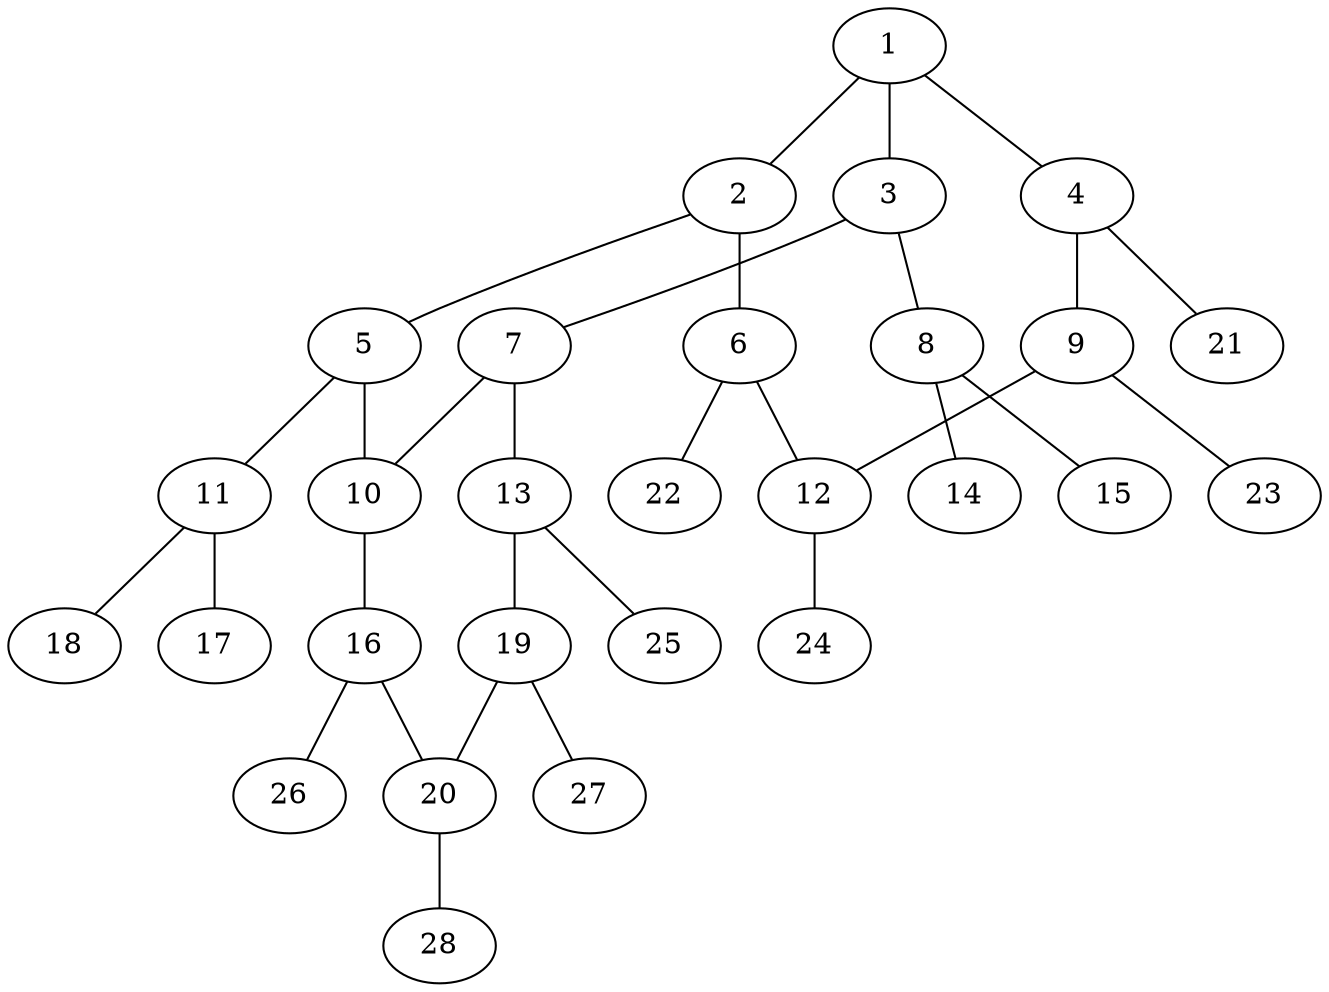 graph molecule_1415 {
	1	 [chem=C];
	2	 [chem=C];
	1 -- 2	 [valence=1];
	3	 [chem=C];
	1 -- 3	 [valence=2];
	4	 [chem=C];
	1 -- 4	 [valence=1];
	5	 [chem=C];
	2 -- 5	 [valence=2];
	6	 [chem=C];
	2 -- 6	 [valence=1];
	7	 [chem=C];
	3 -- 7	 [valence=1];
	8	 [chem=N];
	3 -- 8	 [valence=1];
	9	 [chem=C];
	4 -- 9	 [valence=2];
	21	 [chem=H];
	4 -- 21	 [valence=1];
	10	 [chem=C];
	5 -- 10	 [valence=1];
	11	 [chem=N];
	5 -- 11	 [valence=1];
	12	 [chem=C];
	6 -- 12	 [valence=2];
	22	 [chem=H];
	6 -- 22	 [valence=1];
	7 -- 10	 [valence=2];
	13	 [chem=C];
	7 -- 13	 [valence=1];
	14	 [chem=O];
	8 -- 14	 [valence=2];
	15	 [chem=O];
	8 -- 15	 [valence=1];
	9 -- 12	 [valence=1];
	23	 [chem=H];
	9 -- 23	 [valence=1];
	16	 [chem=C];
	10 -- 16	 [valence=1];
	17	 [chem=O];
	11 -- 17	 [valence=2];
	18	 [chem=O];
	11 -- 18	 [valence=1];
	24	 [chem=H];
	12 -- 24	 [valence=1];
	19	 [chem=C];
	13 -- 19	 [valence=2];
	25	 [chem=H];
	13 -- 25	 [valence=1];
	20	 [chem=C];
	16 -- 20	 [valence=2];
	26	 [chem=H];
	16 -- 26	 [valence=1];
	19 -- 20	 [valence=1];
	27	 [chem=H];
	19 -- 27	 [valence=1];
	28	 [chem=H];
	20 -- 28	 [valence=1];
}
